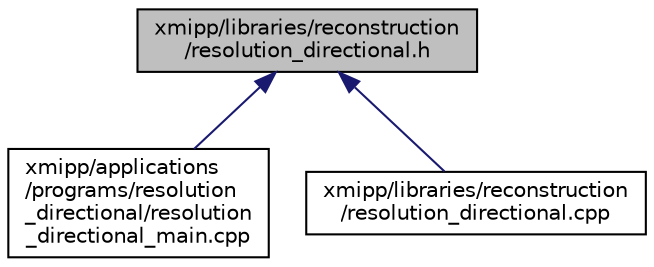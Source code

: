 digraph "xmipp/libraries/reconstruction/resolution_directional.h"
{
  edge [fontname="Helvetica",fontsize="10",labelfontname="Helvetica",labelfontsize="10"];
  node [fontname="Helvetica",fontsize="10",shape=record];
  Node108 [label="xmipp/libraries/reconstruction\l/resolution_directional.h",height=0.2,width=0.4,color="black", fillcolor="grey75", style="filled", fontcolor="black"];
  Node108 -> Node109 [dir="back",color="midnightblue",fontsize="10",style="solid",fontname="Helvetica"];
  Node109 [label="xmipp/applications\l/programs/resolution\l_directional/resolution\l_directional_main.cpp",height=0.2,width=0.4,color="black", fillcolor="white", style="filled",URL="$resolution__directional__main_8cpp.html"];
  Node108 -> Node110 [dir="back",color="midnightblue",fontsize="10",style="solid",fontname="Helvetica"];
  Node110 [label="xmipp/libraries/reconstruction\l/resolution_directional.cpp",height=0.2,width=0.4,color="black", fillcolor="white", style="filled",URL="$resolution__directional_8cpp.html"];
}
